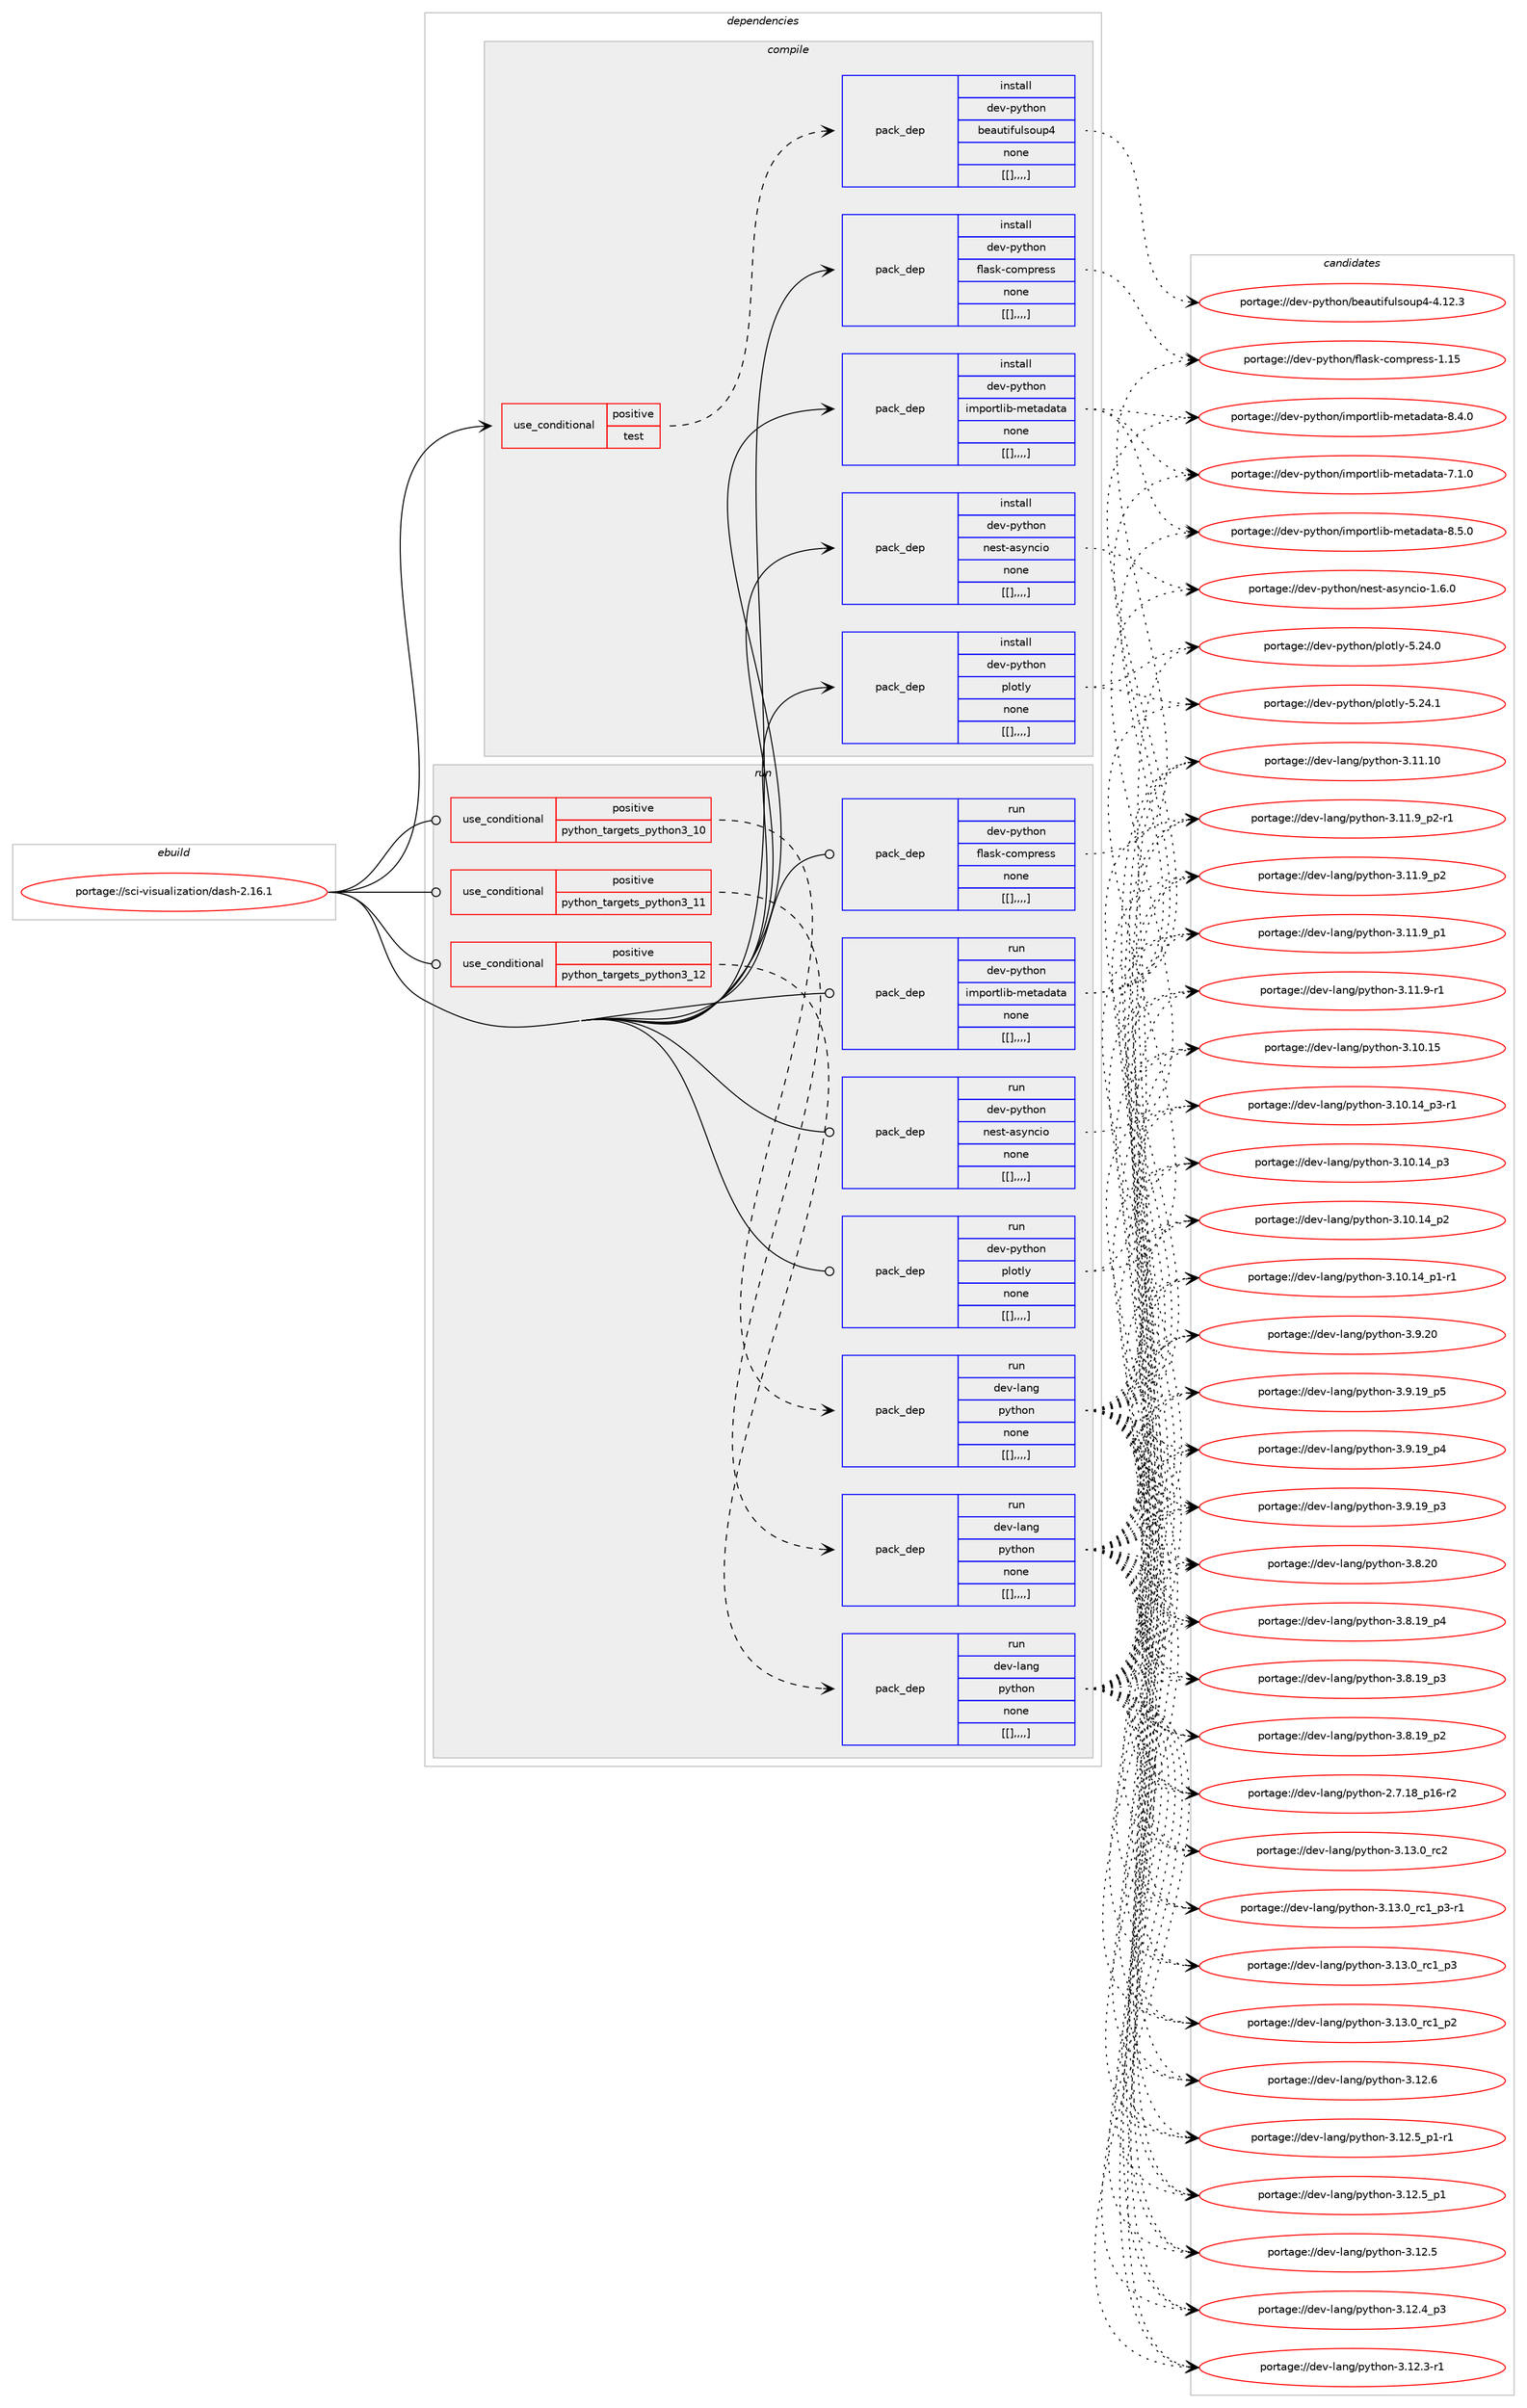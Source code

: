 digraph prolog {

# *************
# Graph options
# *************

newrank=true;
concentrate=true;
compound=true;
graph [rankdir=LR,fontname=Helvetica,fontsize=10,ranksep=1.5];#, ranksep=2.5, nodesep=0.2];
edge  [arrowhead=vee];
node  [fontname=Helvetica,fontsize=10];

# **********
# The ebuild
# **********

subgraph cluster_leftcol {
color=gray;
label=<<i>ebuild</i>>;
id [label="portage://sci-visualization/dash-2.16.1", color=red, width=4, href="../sci-visualization/dash-2.16.1.svg"];
}

# ****************
# The dependencies
# ****************

subgraph cluster_midcol {
color=gray;
label=<<i>dependencies</i>>;
subgraph cluster_compile {
fillcolor="#eeeeee";
style=filled;
label=<<i>compile</i>>;
subgraph cond113723 {
dependency428898 [label=<<TABLE BORDER="0" CELLBORDER="1" CELLSPACING="0" CELLPADDING="4"><TR><TD ROWSPAN="3" CELLPADDING="10">use_conditional</TD></TR><TR><TD>positive</TD></TR><TR><TD>test</TD></TR></TABLE>>, shape=none, color=red];
subgraph pack312130 {
dependency428899 [label=<<TABLE BORDER="0" CELLBORDER="1" CELLSPACING="0" CELLPADDING="4" WIDTH="220"><TR><TD ROWSPAN="6" CELLPADDING="30">pack_dep</TD></TR><TR><TD WIDTH="110">install</TD></TR><TR><TD>dev-python</TD></TR><TR><TD>beautifulsoup4</TD></TR><TR><TD>none</TD></TR><TR><TD>[[],,,,]</TD></TR></TABLE>>, shape=none, color=blue];
}
dependency428898:e -> dependency428899:w [weight=20,style="dashed",arrowhead="vee"];
}
id:e -> dependency428898:w [weight=20,style="solid",arrowhead="vee"];
subgraph pack312131 {
dependency428900 [label=<<TABLE BORDER="0" CELLBORDER="1" CELLSPACING="0" CELLPADDING="4" WIDTH="220"><TR><TD ROWSPAN="6" CELLPADDING="30">pack_dep</TD></TR><TR><TD WIDTH="110">install</TD></TR><TR><TD>dev-python</TD></TR><TR><TD>flask-compress</TD></TR><TR><TD>none</TD></TR><TR><TD>[[],,,,]</TD></TR></TABLE>>, shape=none, color=blue];
}
id:e -> dependency428900:w [weight=20,style="solid",arrowhead="vee"];
subgraph pack312132 {
dependency428901 [label=<<TABLE BORDER="0" CELLBORDER="1" CELLSPACING="0" CELLPADDING="4" WIDTH="220"><TR><TD ROWSPAN="6" CELLPADDING="30">pack_dep</TD></TR><TR><TD WIDTH="110">install</TD></TR><TR><TD>dev-python</TD></TR><TR><TD>importlib-metadata</TD></TR><TR><TD>none</TD></TR><TR><TD>[[],,,,]</TD></TR></TABLE>>, shape=none, color=blue];
}
id:e -> dependency428901:w [weight=20,style="solid",arrowhead="vee"];
subgraph pack312133 {
dependency428902 [label=<<TABLE BORDER="0" CELLBORDER="1" CELLSPACING="0" CELLPADDING="4" WIDTH="220"><TR><TD ROWSPAN="6" CELLPADDING="30">pack_dep</TD></TR><TR><TD WIDTH="110">install</TD></TR><TR><TD>dev-python</TD></TR><TR><TD>nest-asyncio</TD></TR><TR><TD>none</TD></TR><TR><TD>[[],,,,]</TD></TR></TABLE>>, shape=none, color=blue];
}
id:e -> dependency428902:w [weight=20,style="solid",arrowhead="vee"];
subgraph pack312134 {
dependency428903 [label=<<TABLE BORDER="0" CELLBORDER="1" CELLSPACING="0" CELLPADDING="4" WIDTH="220"><TR><TD ROWSPAN="6" CELLPADDING="30">pack_dep</TD></TR><TR><TD WIDTH="110">install</TD></TR><TR><TD>dev-python</TD></TR><TR><TD>plotly</TD></TR><TR><TD>none</TD></TR><TR><TD>[[],,,,]</TD></TR></TABLE>>, shape=none, color=blue];
}
id:e -> dependency428903:w [weight=20,style="solid",arrowhead="vee"];
}
subgraph cluster_compileandrun {
fillcolor="#eeeeee";
style=filled;
label=<<i>compile and run</i>>;
}
subgraph cluster_run {
fillcolor="#eeeeee";
style=filled;
label=<<i>run</i>>;
subgraph cond113724 {
dependency428904 [label=<<TABLE BORDER="0" CELLBORDER="1" CELLSPACING="0" CELLPADDING="4"><TR><TD ROWSPAN="3" CELLPADDING="10">use_conditional</TD></TR><TR><TD>positive</TD></TR><TR><TD>python_targets_python3_10</TD></TR></TABLE>>, shape=none, color=red];
subgraph pack312135 {
dependency428905 [label=<<TABLE BORDER="0" CELLBORDER="1" CELLSPACING="0" CELLPADDING="4" WIDTH="220"><TR><TD ROWSPAN="6" CELLPADDING="30">pack_dep</TD></TR><TR><TD WIDTH="110">run</TD></TR><TR><TD>dev-lang</TD></TR><TR><TD>python</TD></TR><TR><TD>none</TD></TR><TR><TD>[[],,,,]</TD></TR></TABLE>>, shape=none, color=blue];
}
dependency428904:e -> dependency428905:w [weight=20,style="dashed",arrowhead="vee"];
}
id:e -> dependency428904:w [weight=20,style="solid",arrowhead="odot"];
subgraph cond113725 {
dependency428906 [label=<<TABLE BORDER="0" CELLBORDER="1" CELLSPACING="0" CELLPADDING="4"><TR><TD ROWSPAN="3" CELLPADDING="10">use_conditional</TD></TR><TR><TD>positive</TD></TR><TR><TD>python_targets_python3_11</TD></TR></TABLE>>, shape=none, color=red];
subgraph pack312136 {
dependency428907 [label=<<TABLE BORDER="0" CELLBORDER="1" CELLSPACING="0" CELLPADDING="4" WIDTH="220"><TR><TD ROWSPAN="6" CELLPADDING="30">pack_dep</TD></TR><TR><TD WIDTH="110">run</TD></TR><TR><TD>dev-lang</TD></TR><TR><TD>python</TD></TR><TR><TD>none</TD></TR><TR><TD>[[],,,,]</TD></TR></TABLE>>, shape=none, color=blue];
}
dependency428906:e -> dependency428907:w [weight=20,style="dashed",arrowhead="vee"];
}
id:e -> dependency428906:w [weight=20,style="solid",arrowhead="odot"];
subgraph cond113726 {
dependency428908 [label=<<TABLE BORDER="0" CELLBORDER="1" CELLSPACING="0" CELLPADDING="4"><TR><TD ROWSPAN="3" CELLPADDING="10">use_conditional</TD></TR><TR><TD>positive</TD></TR><TR><TD>python_targets_python3_12</TD></TR></TABLE>>, shape=none, color=red];
subgraph pack312137 {
dependency428909 [label=<<TABLE BORDER="0" CELLBORDER="1" CELLSPACING="0" CELLPADDING="4" WIDTH="220"><TR><TD ROWSPAN="6" CELLPADDING="30">pack_dep</TD></TR><TR><TD WIDTH="110">run</TD></TR><TR><TD>dev-lang</TD></TR><TR><TD>python</TD></TR><TR><TD>none</TD></TR><TR><TD>[[],,,,]</TD></TR></TABLE>>, shape=none, color=blue];
}
dependency428908:e -> dependency428909:w [weight=20,style="dashed",arrowhead="vee"];
}
id:e -> dependency428908:w [weight=20,style="solid",arrowhead="odot"];
subgraph pack312138 {
dependency428910 [label=<<TABLE BORDER="0" CELLBORDER="1" CELLSPACING="0" CELLPADDING="4" WIDTH="220"><TR><TD ROWSPAN="6" CELLPADDING="30">pack_dep</TD></TR><TR><TD WIDTH="110">run</TD></TR><TR><TD>dev-python</TD></TR><TR><TD>flask-compress</TD></TR><TR><TD>none</TD></TR><TR><TD>[[],,,,]</TD></TR></TABLE>>, shape=none, color=blue];
}
id:e -> dependency428910:w [weight=20,style="solid",arrowhead="odot"];
subgraph pack312139 {
dependency428911 [label=<<TABLE BORDER="0" CELLBORDER="1" CELLSPACING="0" CELLPADDING="4" WIDTH="220"><TR><TD ROWSPAN="6" CELLPADDING="30">pack_dep</TD></TR><TR><TD WIDTH="110">run</TD></TR><TR><TD>dev-python</TD></TR><TR><TD>importlib-metadata</TD></TR><TR><TD>none</TD></TR><TR><TD>[[],,,,]</TD></TR></TABLE>>, shape=none, color=blue];
}
id:e -> dependency428911:w [weight=20,style="solid",arrowhead="odot"];
subgraph pack312140 {
dependency428912 [label=<<TABLE BORDER="0" CELLBORDER="1" CELLSPACING="0" CELLPADDING="4" WIDTH="220"><TR><TD ROWSPAN="6" CELLPADDING="30">pack_dep</TD></TR><TR><TD WIDTH="110">run</TD></TR><TR><TD>dev-python</TD></TR><TR><TD>nest-asyncio</TD></TR><TR><TD>none</TD></TR><TR><TD>[[],,,,]</TD></TR></TABLE>>, shape=none, color=blue];
}
id:e -> dependency428912:w [weight=20,style="solid",arrowhead="odot"];
subgraph pack312141 {
dependency428913 [label=<<TABLE BORDER="0" CELLBORDER="1" CELLSPACING="0" CELLPADDING="4" WIDTH="220"><TR><TD ROWSPAN="6" CELLPADDING="30">pack_dep</TD></TR><TR><TD WIDTH="110">run</TD></TR><TR><TD>dev-python</TD></TR><TR><TD>plotly</TD></TR><TR><TD>none</TD></TR><TR><TD>[[],,,,]</TD></TR></TABLE>>, shape=none, color=blue];
}
id:e -> dependency428913:w [weight=20,style="solid",arrowhead="odot"];
}
}

# **************
# The candidates
# **************

subgraph cluster_choices {
rank=same;
color=gray;
label=<<i>candidates</i>>;

subgraph choice312130 {
color=black;
nodesep=1;
choice100101118451121211161041111104798101971171161051021171081151111171125245524649504651 [label="portage://dev-python/beautifulsoup4-4.12.3", color=red, width=4,href="../dev-python/beautifulsoup4-4.12.3.svg"];
dependency428899:e -> choice100101118451121211161041111104798101971171161051021171081151111171125245524649504651:w [style=dotted,weight="100"];
}
subgraph choice312131 {
color=black;
nodesep=1;
choice10010111845112121116104111110471021089711510745991111091121141011151154549464953 [label="portage://dev-python/flask-compress-1.15", color=red, width=4,href="../dev-python/flask-compress-1.15.svg"];
dependency428900:e -> choice10010111845112121116104111110471021089711510745991111091121141011151154549464953:w [style=dotted,weight="100"];
}
subgraph choice312132 {
color=black;
nodesep=1;
choice10010111845112121116104111110471051091121111141161081059845109101116971009711697455646534648 [label="portage://dev-python/importlib-metadata-8.5.0", color=red, width=4,href="../dev-python/importlib-metadata-8.5.0.svg"];
choice10010111845112121116104111110471051091121111141161081059845109101116971009711697455646524648 [label="portage://dev-python/importlib-metadata-8.4.0", color=red, width=4,href="../dev-python/importlib-metadata-8.4.0.svg"];
choice10010111845112121116104111110471051091121111141161081059845109101116971009711697455546494648 [label="portage://dev-python/importlib-metadata-7.1.0", color=red, width=4,href="../dev-python/importlib-metadata-7.1.0.svg"];
dependency428901:e -> choice10010111845112121116104111110471051091121111141161081059845109101116971009711697455646534648:w [style=dotted,weight="100"];
dependency428901:e -> choice10010111845112121116104111110471051091121111141161081059845109101116971009711697455646524648:w [style=dotted,weight="100"];
dependency428901:e -> choice10010111845112121116104111110471051091121111141161081059845109101116971009711697455546494648:w [style=dotted,weight="100"];
}
subgraph choice312133 {
color=black;
nodesep=1;
choice1001011184511212111610411111047110101115116459711512111099105111454946544648 [label="portage://dev-python/nest-asyncio-1.6.0", color=red, width=4,href="../dev-python/nest-asyncio-1.6.0.svg"];
dependency428902:e -> choice1001011184511212111610411111047110101115116459711512111099105111454946544648:w [style=dotted,weight="100"];
}
subgraph choice312134 {
color=black;
nodesep=1;
choice100101118451121211161041111104711210811111610812145534650524649 [label="portage://dev-python/plotly-5.24.1", color=red, width=4,href="../dev-python/plotly-5.24.1.svg"];
choice100101118451121211161041111104711210811111610812145534650524648 [label="portage://dev-python/plotly-5.24.0", color=red, width=4,href="../dev-python/plotly-5.24.0.svg"];
dependency428903:e -> choice100101118451121211161041111104711210811111610812145534650524649:w [style=dotted,weight="100"];
dependency428903:e -> choice100101118451121211161041111104711210811111610812145534650524648:w [style=dotted,weight="100"];
}
subgraph choice312135 {
color=black;
nodesep=1;
choice10010111845108971101034711212111610411111045514649514648951149950 [label="portage://dev-lang/python-3.13.0_rc2", color=red, width=4,href="../dev-lang/python-3.13.0_rc2.svg"];
choice1001011184510897110103471121211161041111104551464951464895114994995112514511449 [label="portage://dev-lang/python-3.13.0_rc1_p3-r1", color=red, width=4,href="../dev-lang/python-3.13.0_rc1_p3-r1.svg"];
choice100101118451089711010347112121116104111110455146495146489511499499511251 [label="portage://dev-lang/python-3.13.0_rc1_p3", color=red, width=4,href="../dev-lang/python-3.13.0_rc1_p3.svg"];
choice100101118451089711010347112121116104111110455146495146489511499499511250 [label="portage://dev-lang/python-3.13.0_rc1_p2", color=red, width=4,href="../dev-lang/python-3.13.0_rc1_p2.svg"];
choice10010111845108971101034711212111610411111045514649504654 [label="portage://dev-lang/python-3.12.6", color=red, width=4,href="../dev-lang/python-3.12.6.svg"];
choice1001011184510897110103471121211161041111104551464950465395112494511449 [label="portage://dev-lang/python-3.12.5_p1-r1", color=red, width=4,href="../dev-lang/python-3.12.5_p1-r1.svg"];
choice100101118451089711010347112121116104111110455146495046539511249 [label="portage://dev-lang/python-3.12.5_p1", color=red, width=4,href="../dev-lang/python-3.12.5_p1.svg"];
choice10010111845108971101034711212111610411111045514649504653 [label="portage://dev-lang/python-3.12.5", color=red, width=4,href="../dev-lang/python-3.12.5.svg"];
choice100101118451089711010347112121116104111110455146495046529511251 [label="portage://dev-lang/python-3.12.4_p3", color=red, width=4,href="../dev-lang/python-3.12.4_p3.svg"];
choice100101118451089711010347112121116104111110455146495046514511449 [label="portage://dev-lang/python-3.12.3-r1", color=red, width=4,href="../dev-lang/python-3.12.3-r1.svg"];
choice1001011184510897110103471121211161041111104551464949464948 [label="portage://dev-lang/python-3.11.10", color=red, width=4,href="../dev-lang/python-3.11.10.svg"];
choice1001011184510897110103471121211161041111104551464949465795112504511449 [label="portage://dev-lang/python-3.11.9_p2-r1", color=red, width=4,href="../dev-lang/python-3.11.9_p2-r1.svg"];
choice100101118451089711010347112121116104111110455146494946579511250 [label="portage://dev-lang/python-3.11.9_p2", color=red, width=4,href="../dev-lang/python-3.11.9_p2.svg"];
choice100101118451089711010347112121116104111110455146494946579511249 [label="portage://dev-lang/python-3.11.9_p1", color=red, width=4,href="../dev-lang/python-3.11.9_p1.svg"];
choice100101118451089711010347112121116104111110455146494946574511449 [label="portage://dev-lang/python-3.11.9-r1", color=red, width=4,href="../dev-lang/python-3.11.9-r1.svg"];
choice1001011184510897110103471121211161041111104551464948464953 [label="portage://dev-lang/python-3.10.15", color=red, width=4,href="../dev-lang/python-3.10.15.svg"];
choice100101118451089711010347112121116104111110455146494846495295112514511449 [label="portage://dev-lang/python-3.10.14_p3-r1", color=red, width=4,href="../dev-lang/python-3.10.14_p3-r1.svg"];
choice10010111845108971101034711212111610411111045514649484649529511251 [label="portage://dev-lang/python-3.10.14_p3", color=red, width=4,href="../dev-lang/python-3.10.14_p3.svg"];
choice10010111845108971101034711212111610411111045514649484649529511250 [label="portage://dev-lang/python-3.10.14_p2", color=red, width=4,href="../dev-lang/python-3.10.14_p2.svg"];
choice100101118451089711010347112121116104111110455146494846495295112494511449 [label="portage://dev-lang/python-3.10.14_p1-r1", color=red, width=4,href="../dev-lang/python-3.10.14_p1-r1.svg"];
choice10010111845108971101034711212111610411111045514657465048 [label="portage://dev-lang/python-3.9.20", color=red, width=4,href="../dev-lang/python-3.9.20.svg"];
choice100101118451089711010347112121116104111110455146574649579511253 [label="portage://dev-lang/python-3.9.19_p5", color=red, width=4,href="../dev-lang/python-3.9.19_p5.svg"];
choice100101118451089711010347112121116104111110455146574649579511252 [label="portage://dev-lang/python-3.9.19_p4", color=red, width=4,href="../dev-lang/python-3.9.19_p4.svg"];
choice100101118451089711010347112121116104111110455146574649579511251 [label="portage://dev-lang/python-3.9.19_p3", color=red, width=4,href="../dev-lang/python-3.9.19_p3.svg"];
choice10010111845108971101034711212111610411111045514656465048 [label="portage://dev-lang/python-3.8.20", color=red, width=4,href="../dev-lang/python-3.8.20.svg"];
choice100101118451089711010347112121116104111110455146564649579511252 [label="portage://dev-lang/python-3.8.19_p4", color=red, width=4,href="../dev-lang/python-3.8.19_p4.svg"];
choice100101118451089711010347112121116104111110455146564649579511251 [label="portage://dev-lang/python-3.8.19_p3", color=red, width=4,href="../dev-lang/python-3.8.19_p3.svg"];
choice100101118451089711010347112121116104111110455146564649579511250 [label="portage://dev-lang/python-3.8.19_p2", color=red, width=4,href="../dev-lang/python-3.8.19_p2.svg"];
choice100101118451089711010347112121116104111110455046554649569511249544511450 [label="portage://dev-lang/python-2.7.18_p16-r2", color=red, width=4,href="../dev-lang/python-2.7.18_p16-r2.svg"];
dependency428905:e -> choice10010111845108971101034711212111610411111045514649514648951149950:w [style=dotted,weight="100"];
dependency428905:e -> choice1001011184510897110103471121211161041111104551464951464895114994995112514511449:w [style=dotted,weight="100"];
dependency428905:e -> choice100101118451089711010347112121116104111110455146495146489511499499511251:w [style=dotted,weight="100"];
dependency428905:e -> choice100101118451089711010347112121116104111110455146495146489511499499511250:w [style=dotted,weight="100"];
dependency428905:e -> choice10010111845108971101034711212111610411111045514649504654:w [style=dotted,weight="100"];
dependency428905:e -> choice1001011184510897110103471121211161041111104551464950465395112494511449:w [style=dotted,weight="100"];
dependency428905:e -> choice100101118451089711010347112121116104111110455146495046539511249:w [style=dotted,weight="100"];
dependency428905:e -> choice10010111845108971101034711212111610411111045514649504653:w [style=dotted,weight="100"];
dependency428905:e -> choice100101118451089711010347112121116104111110455146495046529511251:w [style=dotted,weight="100"];
dependency428905:e -> choice100101118451089711010347112121116104111110455146495046514511449:w [style=dotted,weight="100"];
dependency428905:e -> choice1001011184510897110103471121211161041111104551464949464948:w [style=dotted,weight="100"];
dependency428905:e -> choice1001011184510897110103471121211161041111104551464949465795112504511449:w [style=dotted,weight="100"];
dependency428905:e -> choice100101118451089711010347112121116104111110455146494946579511250:w [style=dotted,weight="100"];
dependency428905:e -> choice100101118451089711010347112121116104111110455146494946579511249:w [style=dotted,weight="100"];
dependency428905:e -> choice100101118451089711010347112121116104111110455146494946574511449:w [style=dotted,weight="100"];
dependency428905:e -> choice1001011184510897110103471121211161041111104551464948464953:w [style=dotted,weight="100"];
dependency428905:e -> choice100101118451089711010347112121116104111110455146494846495295112514511449:w [style=dotted,weight="100"];
dependency428905:e -> choice10010111845108971101034711212111610411111045514649484649529511251:w [style=dotted,weight="100"];
dependency428905:e -> choice10010111845108971101034711212111610411111045514649484649529511250:w [style=dotted,weight="100"];
dependency428905:e -> choice100101118451089711010347112121116104111110455146494846495295112494511449:w [style=dotted,weight="100"];
dependency428905:e -> choice10010111845108971101034711212111610411111045514657465048:w [style=dotted,weight="100"];
dependency428905:e -> choice100101118451089711010347112121116104111110455146574649579511253:w [style=dotted,weight="100"];
dependency428905:e -> choice100101118451089711010347112121116104111110455146574649579511252:w [style=dotted,weight="100"];
dependency428905:e -> choice100101118451089711010347112121116104111110455146574649579511251:w [style=dotted,weight="100"];
dependency428905:e -> choice10010111845108971101034711212111610411111045514656465048:w [style=dotted,weight="100"];
dependency428905:e -> choice100101118451089711010347112121116104111110455146564649579511252:w [style=dotted,weight="100"];
dependency428905:e -> choice100101118451089711010347112121116104111110455146564649579511251:w [style=dotted,weight="100"];
dependency428905:e -> choice100101118451089711010347112121116104111110455146564649579511250:w [style=dotted,weight="100"];
dependency428905:e -> choice100101118451089711010347112121116104111110455046554649569511249544511450:w [style=dotted,weight="100"];
}
subgraph choice312136 {
color=black;
nodesep=1;
choice10010111845108971101034711212111610411111045514649514648951149950 [label="portage://dev-lang/python-3.13.0_rc2", color=red, width=4,href="../dev-lang/python-3.13.0_rc2.svg"];
choice1001011184510897110103471121211161041111104551464951464895114994995112514511449 [label="portage://dev-lang/python-3.13.0_rc1_p3-r1", color=red, width=4,href="../dev-lang/python-3.13.0_rc1_p3-r1.svg"];
choice100101118451089711010347112121116104111110455146495146489511499499511251 [label="portage://dev-lang/python-3.13.0_rc1_p3", color=red, width=4,href="../dev-lang/python-3.13.0_rc1_p3.svg"];
choice100101118451089711010347112121116104111110455146495146489511499499511250 [label="portage://dev-lang/python-3.13.0_rc1_p2", color=red, width=4,href="../dev-lang/python-3.13.0_rc1_p2.svg"];
choice10010111845108971101034711212111610411111045514649504654 [label="portage://dev-lang/python-3.12.6", color=red, width=4,href="../dev-lang/python-3.12.6.svg"];
choice1001011184510897110103471121211161041111104551464950465395112494511449 [label="portage://dev-lang/python-3.12.5_p1-r1", color=red, width=4,href="../dev-lang/python-3.12.5_p1-r1.svg"];
choice100101118451089711010347112121116104111110455146495046539511249 [label="portage://dev-lang/python-3.12.5_p1", color=red, width=4,href="../dev-lang/python-3.12.5_p1.svg"];
choice10010111845108971101034711212111610411111045514649504653 [label="portage://dev-lang/python-3.12.5", color=red, width=4,href="../dev-lang/python-3.12.5.svg"];
choice100101118451089711010347112121116104111110455146495046529511251 [label="portage://dev-lang/python-3.12.4_p3", color=red, width=4,href="../dev-lang/python-3.12.4_p3.svg"];
choice100101118451089711010347112121116104111110455146495046514511449 [label="portage://dev-lang/python-3.12.3-r1", color=red, width=4,href="../dev-lang/python-3.12.3-r1.svg"];
choice1001011184510897110103471121211161041111104551464949464948 [label="portage://dev-lang/python-3.11.10", color=red, width=4,href="../dev-lang/python-3.11.10.svg"];
choice1001011184510897110103471121211161041111104551464949465795112504511449 [label="portage://dev-lang/python-3.11.9_p2-r1", color=red, width=4,href="../dev-lang/python-3.11.9_p2-r1.svg"];
choice100101118451089711010347112121116104111110455146494946579511250 [label="portage://dev-lang/python-3.11.9_p2", color=red, width=4,href="../dev-lang/python-3.11.9_p2.svg"];
choice100101118451089711010347112121116104111110455146494946579511249 [label="portage://dev-lang/python-3.11.9_p1", color=red, width=4,href="../dev-lang/python-3.11.9_p1.svg"];
choice100101118451089711010347112121116104111110455146494946574511449 [label="portage://dev-lang/python-3.11.9-r1", color=red, width=4,href="../dev-lang/python-3.11.9-r1.svg"];
choice1001011184510897110103471121211161041111104551464948464953 [label="portage://dev-lang/python-3.10.15", color=red, width=4,href="../dev-lang/python-3.10.15.svg"];
choice100101118451089711010347112121116104111110455146494846495295112514511449 [label="portage://dev-lang/python-3.10.14_p3-r1", color=red, width=4,href="../dev-lang/python-3.10.14_p3-r1.svg"];
choice10010111845108971101034711212111610411111045514649484649529511251 [label="portage://dev-lang/python-3.10.14_p3", color=red, width=4,href="../dev-lang/python-3.10.14_p3.svg"];
choice10010111845108971101034711212111610411111045514649484649529511250 [label="portage://dev-lang/python-3.10.14_p2", color=red, width=4,href="../dev-lang/python-3.10.14_p2.svg"];
choice100101118451089711010347112121116104111110455146494846495295112494511449 [label="portage://dev-lang/python-3.10.14_p1-r1", color=red, width=4,href="../dev-lang/python-3.10.14_p1-r1.svg"];
choice10010111845108971101034711212111610411111045514657465048 [label="portage://dev-lang/python-3.9.20", color=red, width=4,href="../dev-lang/python-3.9.20.svg"];
choice100101118451089711010347112121116104111110455146574649579511253 [label="portage://dev-lang/python-3.9.19_p5", color=red, width=4,href="../dev-lang/python-3.9.19_p5.svg"];
choice100101118451089711010347112121116104111110455146574649579511252 [label="portage://dev-lang/python-3.9.19_p4", color=red, width=4,href="../dev-lang/python-3.9.19_p4.svg"];
choice100101118451089711010347112121116104111110455146574649579511251 [label="portage://dev-lang/python-3.9.19_p3", color=red, width=4,href="../dev-lang/python-3.9.19_p3.svg"];
choice10010111845108971101034711212111610411111045514656465048 [label="portage://dev-lang/python-3.8.20", color=red, width=4,href="../dev-lang/python-3.8.20.svg"];
choice100101118451089711010347112121116104111110455146564649579511252 [label="portage://dev-lang/python-3.8.19_p4", color=red, width=4,href="../dev-lang/python-3.8.19_p4.svg"];
choice100101118451089711010347112121116104111110455146564649579511251 [label="portage://dev-lang/python-3.8.19_p3", color=red, width=4,href="../dev-lang/python-3.8.19_p3.svg"];
choice100101118451089711010347112121116104111110455146564649579511250 [label="portage://dev-lang/python-3.8.19_p2", color=red, width=4,href="../dev-lang/python-3.8.19_p2.svg"];
choice100101118451089711010347112121116104111110455046554649569511249544511450 [label="portage://dev-lang/python-2.7.18_p16-r2", color=red, width=4,href="../dev-lang/python-2.7.18_p16-r2.svg"];
dependency428907:e -> choice10010111845108971101034711212111610411111045514649514648951149950:w [style=dotted,weight="100"];
dependency428907:e -> choice1001011184510897110103471121211161041111104551464951464895114994995112514511449:w [style=dotted,weight="100"];
dependency428907:e -> choice100101118451089711010347112121116104111110455146495146489511499499511251:w [style=dotted,weight="100"];
dependency428907:e -> choice100101118451089711010347112121116104111110455146495146489511499499511250:w [style=dotted,weight="100"];
dependency428907:e -> choice10010111845108971101034711212111610411111045514649504654:w [style=dotted,weight="100"];
dependency428907:e -> choice1001011184510897110103471121211161041111104551464950465395112494511449:w [style=dotted,weight="100"];
dependency428907:e -> choice100101118451089711010347112121116104111110455146495046539511249:w [style=dotted,weight="100"];
dependency428907:e -> choice10010111845108971101034711212111610411111045514649504653:w [style=dotted,weight="100"];
dependency428907:e -> choice100101118451089711010347112121116104111110455146495046529511251:w [style=dotted,weight="100"];
dependency428907:e -> choice100101118451089711010347112121116104111110455146495046514511449:w [style=dotted,weight="100"];
dependency428907:e -> choice1001011184510897110103471121211161041111104551464949464948:w [style=dotted,weight="100"];
dependency428907:e -> choice1001011184510897110103471121211161041111104551464949465795112504511449:w [style=dotted,weight="100"];
dependency428907:e -> choice100101118451089711010347112121116104111110455146494946579511250:w [style=dotted,weight="100"];
dependency428907:e -> choice100101118451089711010347112121116104111110455146494946579511249:w [style=dotted,weight="100"];
dependency428907:e -> choice100101118451089711010347112121116104111110455146494946574511449:w [style=dotted,weight="100"];
dependency428907:e -> choice1001011184510897110103471121211161041111104551464948464953:w [style=dotted,weight="100"];
dependency428907:e -> choice100101118451089711010347112121116104111110455146494846495295112514511449:w [style=dotted,weight="100"];
dependency428907:e -> choice10010111845108971101034711212111610411111045514649484649529511251:w [style=dotted,weight="100"];
dependency428907:e -> choice10010111845108971101034711212111610411111045514649484649529511250:w [style=dotted,weight="100"];
dependency428907:e -> choice100101118451089711010347112121116104111110455146494846495295112494511449:w [style=dotted,weight="100"];
dependency428907:e -> choice10010111845108971101034711212111610411111045514657465048:w [style=dotted,weight="100"];
dependency428907:e -> choice100101118451089711010347112121116104111110455146574649579511253:w [style=dotted,weight="100"];
dependency428907:e -> choice100101118451089711010347112121116104111110455146574649579511252:w [style=dotted,weight="100"];
dependency428907:e -> choice100101118451089711010347112121116104111110455146574649579511251:w [style=dotted,weight="100"];
dependency428907:e -> choice10010111845108971101034711212111610411111045514656465048:w [style=dotted,weight="100"];
dependency428907:e -> choice100101118451089711010347112121116104111110455146564649579511252:w [style=dotted,weight="100"];
dependency428907:e -> choice100101118451089711010347112121116104111110455146564649579511251:w [style=dotted,weight="100"];
dependency428907:e -> choice100101118451089711010347112121116104111110455146564649579511250:w [style=dotted,weight="100"];
dependency428907:e -> choice100101118451089711010347112121116104111110455046554649569511249544511450:w [style=dotted,weight="100"];
}
subgraph choice312137 {
color=black;
nodesep=1;
choice10010111845108971101034711212111610411111045514649514648951149950 [label="portage://dev-lang/python-3.13.0_rc2", color=red, width=4,href="../dev-lang/python-3.13.0_rc2.svg"];
choice1001011184510897110103471121211161041111104551464951464895114994995112514511449 [label="portage://dev-lang/python-3.13.0_rc1_p3-r1", color=red, width=4,href="../dev-lang/python-3.13.0_rc1_p3-r1.svg"];
choice100101118451089711010347112121116104111110455146495146489511499499511251 [label="portage://dev-lang/python-3.13.0_rc1_p3", color=red, width=4,href="../dev-lang/python-3.13.0_rc1_p3.svg"];
choice100101118451089711010347112121116104111110455146495146489511499499511250 [label="portage://dev-lang/python-3.13.0_rc1_p2", color=red, width=4,href="../dev-lang/python-3.13.0_rc1_p2.svg"];
choice10010111845108971101034711212111610411111045514649504654 [label="portage://dev-lang/python-3.12.6", color=red, width=4,href="../dev-lang/python-3.12.6.svg"];
choice1001011184510897110103471121211161041111104551464950465395112494511449 [label="portage://dev-lang/python-3.12.5_p1-r1", color=red, width=4,href="../dev-lang/python-3.12.5_p1-r1.svg"];
choice100101118451089711010347112121116104111110455146495046539511249 [label="portage://dev-lang/python-3.12.5_p1", color=red, width=4,href="../dev-lang/python-3.12.5_p1.svg"];
choice10010111845108971101034711212111610411111045514649504653 [label="portage://dev-lang/python-3.12.5", color=red, width=4,href="../dev-lang/python-3.12.5.svg"];
choice100101118451089711010347112121116104111110455146495046529511251 [label="portage://dev-lang/python-3.12.4_p3", color=red, width=4,href="../dev-lang/python-3.12.4_p3.svg"];
choice100101118451089711010347112121116104111110455146495046514511449 [label="portage://dev-lang/python-3.12.3-r1", color=red, width=4,href="../dev-lang/python-3.12.3-r1.svg"];
choice1001011184510897110103471121211161041111104551464949464948 [label="portage://dev-lang/python-3.11.10", color=red, width=4,href="../dev-lang/python-3.11.10.svg"];
choice1001011184510897110103471121211161041111104551464949465795112504511449 [label="portage://dev-lang/python-3.11.9_p2-r1", color=red, width=4,href="../dev-lang/python-3.11.9_p2-r1.svg"];
choice100101118451089711010347112121116104111110455146494946579511250 [label="portage://dev-lang/python-3.11.9_p2", color=red, width=4,href="../dev-lang/python-3.11.9_p2.svg"];
choice100101118451089711010347112121116104111110455146494946579511249 [label="portage://dev-lang/python-3.11.9_p1", color=red, width=4,href="../dev-lang/python-3.11.9_p1.svg"];
choice100101118451089711010347112121116104111110455146494946574511449 [label="portage://dev-lang/python-3.11.9-r1", color=red, width=4,href="../dev-lang/python-3.11.9-r1.svg"];
choice1001011184510897110103471121211161041111104551464948464953 [label="portage://dev-lang/python-3.10.15", color=red, width=4,href="../dev-lang/python-3.10.15.svg"];
choice100101118451089711010347112121116104111110455146494846495295112514511449 [label="portage://dev-lang/python-3.10.14_p3-r1", color=red, width=4,href="../dev-lang/python-3.10.14_p3-r1.svg"];
choice10010111845108971101034711212111610411111045514649484649529511251 [label="portage://dev-lang/python-3.10.14_p3", color=red, width=4,href="../dev-lang/python-3.10.14_p3.svg"];
choice10010111845108971101034711212111610411111045514649484649529511250 [label="portage://dev-lang/python-3.10.14_p2", color=red, width=4,href="../dev-lang/python-3.10.14_p2.svg"];
choice100101118451089711010347112121116104111110455146494846495295112494511449 [label="portage://dev-lang/python-3.10.14_p1-r1", color=red, width=4,href="../dev-lang/python-3.10.14_p1-r1.svg"];
choice10010111845108971101034711212111610411111045514657465048 [label="portage://dev-lang/python-3.9.20", color=red, width=4,href="../dev-lang/python-3.9.20.svg"];
choice100101118451089711010347112121116104111110455146574649579511253 [label="portage://dev-lang/python-3.9.19_p5", color=red, width=4,href="../dev-lang/python-3.9.19_p5.svg"];
choice100101118451089711010347112121116104111110455146574649579511252 [label="portage://dev-lang/python-3.9.19_p4", color=red, width=4,href="../dev-lang/python-3.9.19_p4.svg"];
choice100101118451089711010347112121116104111110455146574649579511251 [label="portage://dev-lang/python-3.9.19_p3", color=red, width=4,href="../dev-lang/python-3.9.19_p3.svg"];
choice10010111845108971101034711212111610411111045514656465048 [label="portage://dev-lang/python-3.8.20", color=red, width=4,href="../dev-lang/python-3.8.20.svg"];
choice100101118451089711010347112121116104111110455146564649579511252 [label="portage://dev-lang/python-3.8.19_p4", color=red, width=4,href="../dev-lang/python-3.8.19_p4.svg"];
choice100101118451089711010347112121116104111110455146564649579511251 [label="portage://dev-lang/python-3.8.19_p3", color=red, width=4,href="../dev-lang/python-3.8.19_p3.svg"];
choice100101118451089711010347112121116104111110455146564649579511250 [label="portage://dev-lang/python-3.8.19_p2", color=red, width=4,href="../dev-lang/python-3.8.19_p2.svg"];
choice100101118451089711010347112121116104111110455046554649569511249544511450 [label="portage://dev-lang/python-2.7.18_p16-r2", color=red, width=4,href="../dev-lang/python-2.7.18_p16-r2.svg"];
dependency428909:e -> choice10010111845108971101034711212111610411111045514649514648951149950:w [style=dotted,weight="100"];
dependency428909:e -> choice1001011184510897110103471121211161041111104551464951464895114994995112514511449:w [style=dotted,weight="100"];
dependency428909:e -> choice100101118451089711010347112121116104111110455146495146489511499499511251:w [style=dotted,weight="100"];
dependency428909:e -> choice100101118451089711010347112121116104111110455146495146489511499499511250:w [style=dotted,weight="100"];
dependency428909:e -> choice10010111845108971101034711212111610411111045514649504654:w [style=dotted,weight="100"];
dependency428909:e -> choice1001011184510897110103471121211161041111104551464950465395112494511449:w [style=dotted,weight="100"];
dependency428909:e -> choice100101118451089711010347112121116104111110455146495046539511249:w [style=dotted,weight="100"];
dependency428909:e -> choice10010111845108971101034711212111610411111045514649504653:w [style=dotted,weight="100"];
dependency428909:e -> choice100101118451089711010347112121116104111110455146495046529511251:w [style=dotted,weight="100"];
dependency428909:e -> choice100101118451089711010347112121116104111110455146495046514511449:w [style=dotted,weight="100"];
dependency428909:e -> choice1001011184510897110103471121211161041111104551464949464948:w [style=dotted,weight="100"];
dependency428909:e -> choice1001011184510897110103471121211161041111104551464949465795112504511449:w [style=dotted,weight="100"];
dependency428909:e -> choice100101118451089711010347112121116104111110455146494946579511250:w [style=dotted,weight="100"];
dependency428909:e -> choice100101118451089711010347112121116104111110455146494946579511249:w [style=dotted,weight="100"];
dependency428909:e -> choice100101118451089711010347112121116104111110455146494946574511449:w [style=dotted,weight="100"];
dependency428909:e -> choice1001011184510897110103471121211161041111104551464948464953:w [style=dotted,weight="100"];
dependency428909:e -> choice100101118451089711010347112121116104111110455146494846495295112514511449:w [style=dotted,weight="100"];
dependency428909:e -> choice10010111845108971101034711212111610411111045514649484649529511251:w [style=dotted,weight="100"];
dependency428909:e -> choice10010111845108971101034711212111610411111045514649484649529511250:w [style=dotted,weight="100"];
dependency428909:e -> choice100101118451089711010347112121116104111110455146494846495295112494511449:w [style=dotted,weight="100"];
dependency428909:e -> choice10010111845108971101034711212111610411111045514657465048:w [style=dotted,weight="100"];
dependency428909:e -> choice100101118451089711010347112121116104111110455146574649579511253:w [style=dotted,weight="100"];
dependency428909:e -> choice100101118451089711010347112121116104111110455146574649579511252:w [style=dotted,weight="100"];
dependency428909:e -> choice100101118451089711010347112121116104111110455146574649579511251:w [style=dotted,weight="100"];
dependency428909:e -> choice10010111845108971101034711212111610411111045514656465048:w [style=dotted,weight="100"];
dependency428909:e -> choice100101118451089711010347112121116104111110455146564649579511252:w [style=dotted,weight="100"];
dependency428909:e -> choice100101118451089711010347112121116104111110455146564649579511251:w [style=dotted,weight="100"];
dependency428909:e -> choice100101118451089711010347112121116104111110455146564649579511250:w [style=dotted,weight="100"];
dependency428909:e -> choice100101118451089711010347112121116104111110455046554649569511249544511450:w [style=dotted,weight="100"];
}
subgraph choice312138 {
color=black;
nodesep=1;
choice10010111845112121116104111110471021089711510745991111091121141011151154549464953 [label="portage://dev-python/flask-compress-1.15", color=red, width=4,href="../dev-python/flask-compress-1.15.svg"];
dependency428910:e -> choice10010111845112121116104111110471021089711510745991111091121141011151154549464953:w [style=dotted,weight="100"];
}
subgraph choice312139 {
color=black;
nodesep=1;
choice10010111845112121116104111110471051091121111141161081059845109101116971009711697455646534648 [label="portage://dev-python/importlib-metadata-8.5.0", color=red, width=4,href="../dev-python/importlib-metadata-8.5.0.svg"];
choice10010111845112121116104111110471051091121111141161081059845109101116971009711697455646524648 [label="portage://dev-python/importlib-metadata-8.4.0", color=red, width=4,href="../dev-python/importlib-metadata-8.4.0.svg"];
choice10010111845112121116104111110471051091121111141161081059845109101116971009711697455546494648 [label="portage://dev-python/importlib-metadata-7.1.0", color=red, width=4,href="../dev-python/importlib-metadata-7.1.0.svg"];
dependency428911:e -> choice10010111845112121116104111110471051091121111141161081059845109101116971009711697455646534648:w [style=dotted,weight="100"];
dependency428911:e -> choice10010111845112121116104111110471051091121111141161081059845109101116971009711697455646524648:w [style=dotted,weight="100"];
dependency428911:e -> choice10010111845112121116104111110471051091121111141161081059845109101116971009711697455546494648:w [style=dotted,weight="100"];
}
subgraph choice312140 {
color=black;
nodesep=1;
choice1001011184511212111610411111047110101115116459711512111099105111454946544648 [label="portage://dev-python/nest-asyncio-1.6.0", color=red, width=4,href="../dev-python/nest-asyncio-1.6.0.svg"];
dependency428912:e -> choice1001011184511212111610411111047110101115116459711512111099105111454946544648:w [style=dotted,weight="100"];
}
subgraph choice312141 {
color=black;
nodesep=1;
choice100101118451121211161041111104711210811111610812145534650524649 [label="portage://dev-python/plotly-5.24.1", color=red, width=4,href="../dev-python/plotly-5.24.1.svg"];
choice100101118451121211161041111104711210811111610812145534650524648 [label="portage://dev-python/plotly-5.24.0", color=red, width=4,href="../dev-python/plotly-5.24.0.svg"];
dependency428913:e -> choice100101118451121211161041111104711210811111610812145534650524649:w [style=dotted,weight="100"];
dependency428913:e -> choice100101118451121211161041111104711210811111610812145534650524648:w [style=dotted,weight="100"];
}
}

}
